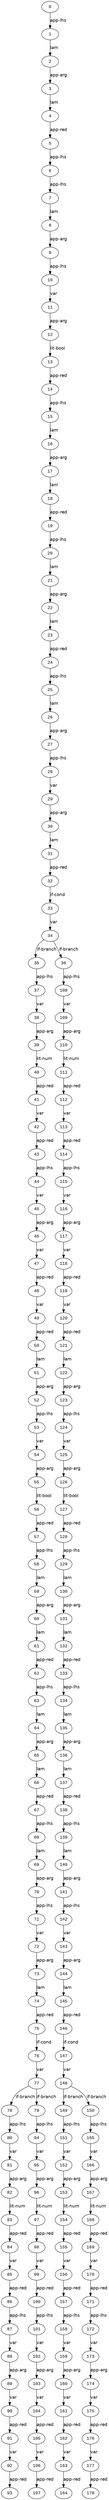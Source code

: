 digraph G {
  node [fontname = "Courier New"];
  edge [fontname = "helvetica"];
  0 -> 1 [label="app-lhs"];
  1 -> 2 [label="lam"];
  2 -> 3 [label="app-arg"];
  3 -> 4 [label="lam"];
  4 -> 5 [label="app-red"];
  5 -> 6 [label="app-lhs"];
  6 -> 7 [label="app-lhs"];
  7 -> 8 [label="lam"];
  8 -> 9 [label="app-arg"];
  9 -> 10 [label="app-lhs"];
  10 -> 11 [label="var"];
  11 -> 12 [label="app-arg"];
  12 -> 13 [label="lit-bool"];
  13 -> 14 [label="app-red"];
  14 -> 15 [label="app-lhs"];
  15 -> 16 [label="lam"];
  16 -> 17 [label="app-arg"];
  17 -> 18 [label="lam"];
  18 -> 19 [label="app-red"];
  19 -> 20 [label="app-lhs"];
  20 -> 21 [label="lam"];
  21 -> 22 [label="app-arg"];
  22 -> 23 [label="lam"];
  23 -> 24 [label="app-red"];
  24 -> 25 [label="app-lhs"];
  25 -> 26 [label="lam"];
  26 -> 27 [label="app-arg"];
  27 -> 28 [label="app-lhs"];
  28 -> 29 [label="var"];
  29 -> 30 [label="app-arg"];
  30 -> 31 [label="lam"];
  31 -> 32 [label="app-red"];
  32 -> 33 [label="if-cond"];
  33 -> 34 [label="var"];
  34 -> 35 [label="if-branch"];
  34 -> 36 [label="if-branch"];
  35 -> 37 [label="app-lhs"];
  37 -> 38 [label="var"];
  38 -> 39 [label="app-arg"];
  39 -> 40 [label="lit-num"];
  40 -> 41 [label="app-red"];
  41 -> 42 [label="var"];
  42 -> 43 [label="app-red"];
  43 -> 44 [label="app-lhs"];
  44 -> 45 [label="var"];
  45 -> 46 [label="app-arg"];
  46 -> 47 [label="var"];
  47 -> 48 [label="app-red"];
  48 -> 49 [label="var"];
  49 -> 50 [label="app-red"];
  50 -> 51 [label="lam"];
  51 -> 52 [label="app-arg"];
  52 -> 53 [label="app-lhs"];
  53 -> 54 [label="var"];
  54 -> 55 [label="app-arg"];
  55 -> 56 [label="lit-bool"];
  56 -> 57 [label="app-red"];
  57 -> 58 [label="app-lhs"];
  58 -> 59 [label="lam"];
  59 -> 60 [label="app-arg"];
  60 -> 61 [label="lam"];
  61 -> 62 [label="app-red"];
  62 -> 63 [label="app-lhs"];
  63 -> 64 [label="lam"];
  64 -> 65 [label="app-arg"];
  65 -> 66 [label="lam"];
  66 -> 67 [label="app-red"];
  67 -> 68 [label="app-lhs"];
  68 -> 69 [label="lam"];
  69 -> 70 [label="app-arg"];
  70 -> 71 [label="app-lhs"];
  71 -> 72 [label="var"];
  72 -> 73 [label="app-arg"];
  73 -> 74 [label="lam"];
  74 -> 75 [label="app-red"];
  75 -> 76 [label="if-cond"];
  76 -> 77 [label="var"];
  77 -> 78 [label="if-branch"];
  77 -> 79 [label="if-branch"];
  78 -> 80 [label="app-lhs"];
  80 -> 81 [label="var"];
  81 -> 82 [label="app-arg"];
  82 -> 83 [label="lit-num"];
  83 -> 84 [label="app-red"];
  84 -> 85 [label="var"];
  85 -> 86 [label="app-red"];
  86 -> 87 [label="app-lhs"];
  87 -> 88 [label="var"];
  88 -> 89 [label="app-arg"];
  89 -> 90 [label="var"];
  90 -> 91 [label="app-red"];
  91 -> 92 [label="var"];
  92 -> 93 [label="app-red"];
  79 -> 94 [label="app-lhs"];
  94 -> 95 [label="var"];
  95 -> 96 [label="app-arg"];
  96 -> 97 [label="lit-num"];
  97 -> 98 [label="app-red"];
  98 -> 99 [label="var"];
  99 -> 100 [label="app-red"];
  100 -> 101 [label="app-lhs"];
  101 -> 102 [label="var"];
  102 -> 103 [label="app-arg"];
  103 -> 104 [label="var"];
  104 -> 105 [label="app-red"];
  105 -> 106 [label="var"];
  106 -> 107 [label="app-red"];
  36 -> 108 [label="app-lhs"];
  108 -> 109 [label="var"];
  109 -> 110 [label="app-arg"];
  110 -> 111 [label="lit-num"];
  111 -> 112 [label="app-red"];
  112 -> 113 [label="var"];
  113 -> 114 [label="app-red"];
  114 -> 115 [label="app-lhs"];
  115 -> 116 [label="var"];
  116 -> 117 [label="app-arg"];
  117 -> 118 [label="var"];
  118 -> 119 [label="app-red"];
  119 -> 120 [label="var"];
  120 -> 121 [label="app-red"];
  121 -> 122 [label="lam"];
  122 -> 123 [label="app-arg"];
  123 -> 124 [label="app-lhs"];
  124 -> 125 [label="var"];
  125 -> 126 [label="app-arg"];
  126 -> 127 [label="lit-bool"];
  127 -> 128 [label="app-red"];
  128 -> 129 [label="app-lhs"];
  129 -> 130 [label="lam"];
  130 -> 131 [label="app-arg"];
  131 -> 132 [label="lam"];
  132 -> 133 [label="app-red"];
  133 -> 134 [label="app-lhs"];
  134 -> 135 [label="lam"];
  135 -> 136 [label="app-arg"];
  136 -> 137 [label="lam"];
  137 -> 138 [label="app-red"];
  138 -> 139 [label="app-lhs"];
  139 -> 140 [label="lam"];
  140 -> 141 [label="app-arg"];
  141 -> 142 [label="app-lhs"];
  142 -> 143 [label="var"];
  143 -> 144 [label="app-arg"];
  144 -> 145 [label="lam"];
  145 -> 146 [label="app-red"];
  146 -> 147 [label="if-cond"];
  147 -> 148 [label="var"];
  148 -> 149 [label="if-branch"];
  148 -> 150 [label="if-branch"];
  149 -> 151 [label="app-lhs"];
  151 -> 152 [label="var"];
  152 -> 153 [label="app-arg"];
  153 -> 154 [label="lit-num"];
  154 -> 155 [label="app-red"];
  155 -> 156 [label="var"];
  156 -> 157 [label="app-red"];
  157 -> 158 [label="app-lhs"];
  158 -> 159 [label="var"];
  159 -> 160 [label="app-arg"];
  160 -> 161 [label="var"];
  161 -> 162 [label="app-red"];
  162 -> 163 [label="var"];
  163 -> 164 [label="app-red"];
  150 -> 165 [label="app-lhs"];
  165 -> 166 [label="var"];
  166 -> 167 [label="app-arg"];
  167 -> 168 [label="lit-num"];
  168 -> 169 [label="app-red"];
  169 -> 170 [label="var"];
  170 -> 171 [label="app-red"];
  171 -> 172 [label="app-lhs"];
  172 -> 173 [label="var"];
  173 -> 174 [label="app-arg"];
  174 -> 175 [label="var"];
  175 -> 176 [label="app-red"];
  176 -> 177 [label="var"];
  177 -> 178 [label="app-red"];
}

